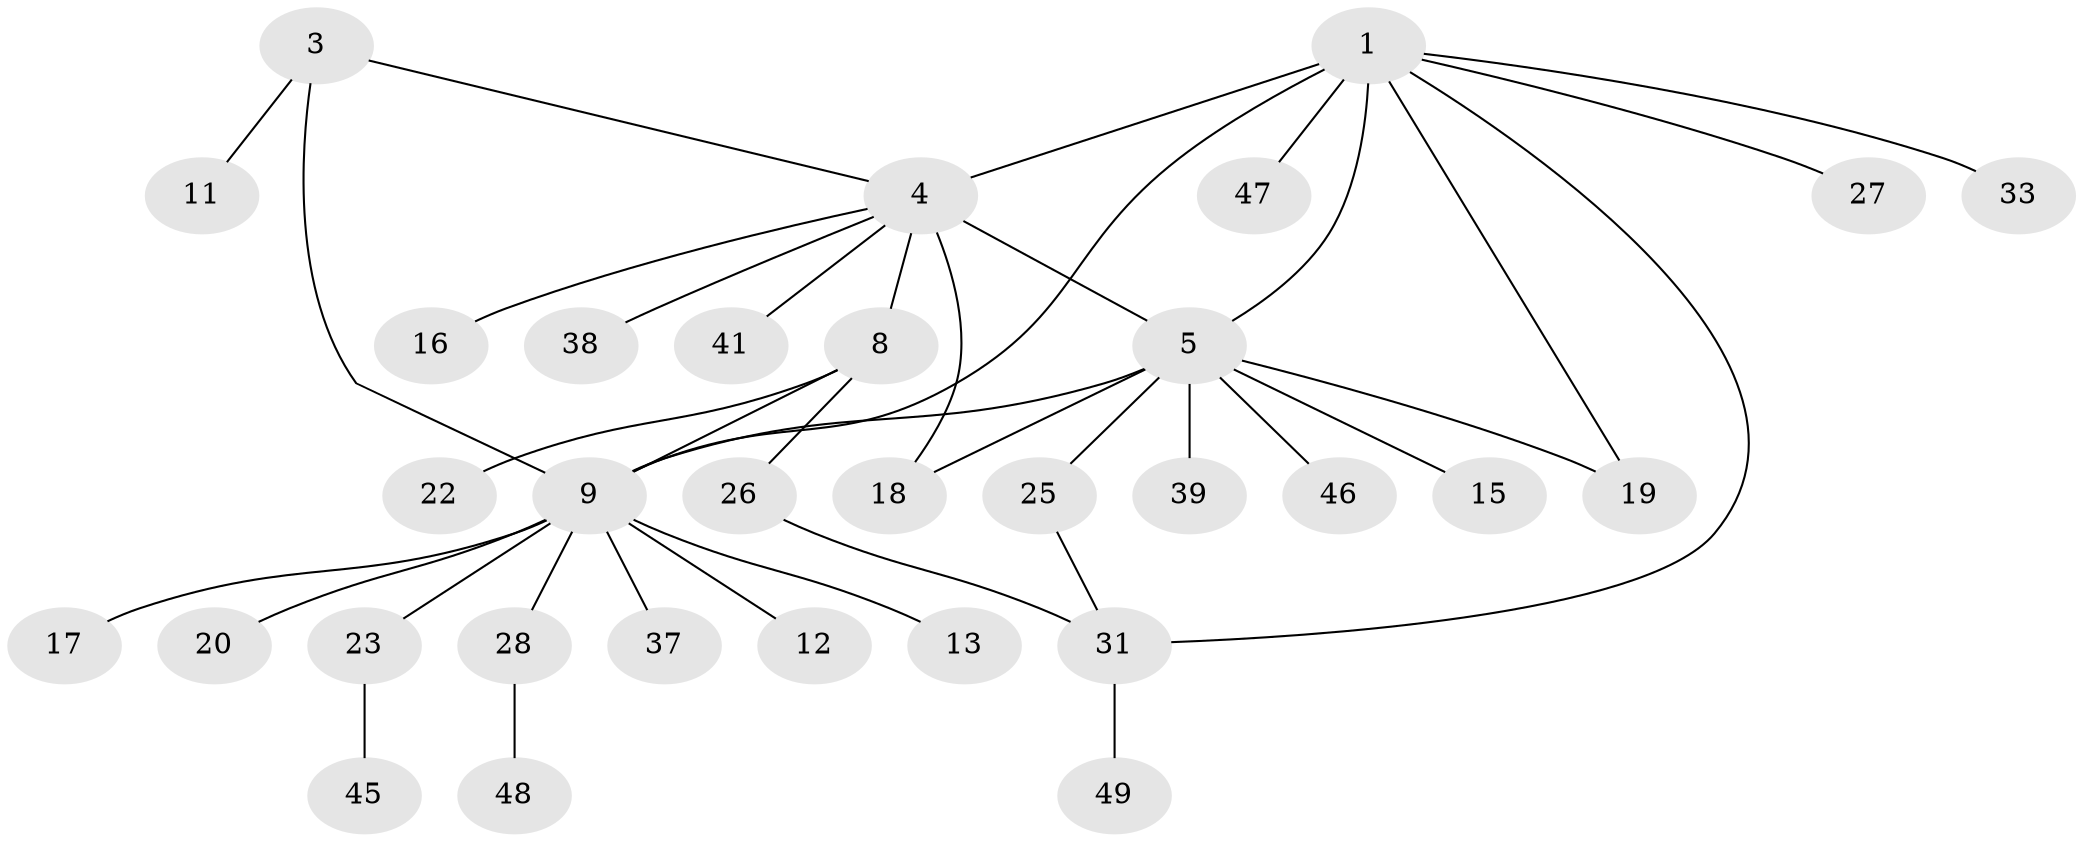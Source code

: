 // Generated by graph-tools (version 1.1) at 2025/52/02/27/25 19:52:18]
// undirected, 32 vertices, 39 edges
graph export_dot {
graph [start="1"]
  node [color=gray90,style=filled];
  1 [super="+2"];
  3 [super="+36"];
  4 [super="+7"];
  5 [super="+6"];
  8 [super="+14"];
  9 [super="+10"];
  11;
  12;
  13 [super="+32"];
  15;
  16;
  17 [super="+21"];
  18 [super="+43"];
  19;
  20 [super="+35"];
  22 [super="+24"];
  23;
  25 [super="+29"];
  26 [super="+42"];
  27 [super="+30"];
  28 [super="+44"];
  31 [super="+40"];
  33 [super="+34"];
  37;
  38;
  39;
  41;
  45;
  46;
  47;
  48;
  49;
  1 -- 5;
  1 -- 9;
  1 -- 47;
  1 -- 33;
  1 -- 19;
  1 -- 4 [weight=2];
  1 -- 27;
  1 -- 31;
  3 -- 4;
  3 -- 9;
  3 -- 11;
  4 -- 5 [weight=2];
  4 -- 16;
  4 -- 38;
  4 -- 18;
  4 -- 8;
  4 -- 41;
  5 -- 25;
  5 -- 46;
  5 -- 18;
  5 -- 19;
  5 -- 39;
  5 -- 9;
  5 -- 15;
  8 -- 26;
  8 -- 22;
  8 -- 9;
  9 -- 13;
  9 -- 17;
  9 -- 23;
  9 -- 28;
  9 -- 20;
  9 -- 37;
  9 -- 12;
  23 -- 45;
  25 -- 31;
  26 -- 31;
  28 -- 48;
  31 -- 49;
}
